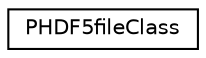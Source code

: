 digraph "Graphical Class Hierarchy"
{
 // INTERACTIVE_SVG=YES
 // LATEX_PDF_SIZE
  edge [fontname="Helvetica",fontsize="10",labelfontname="Helvetica",labelfontsize="10"];
  node [fontname="Helvetica",fontsize="10",shape=record];
  rankdir="LR";
  Node0 [label="PHDF5fileClass",height=0.2,width=0.4,color="black", fillcolor="white", style="filled",URL="$df/d31/class_p_h_d_f5file_class.html",tooltip=" "];
}
